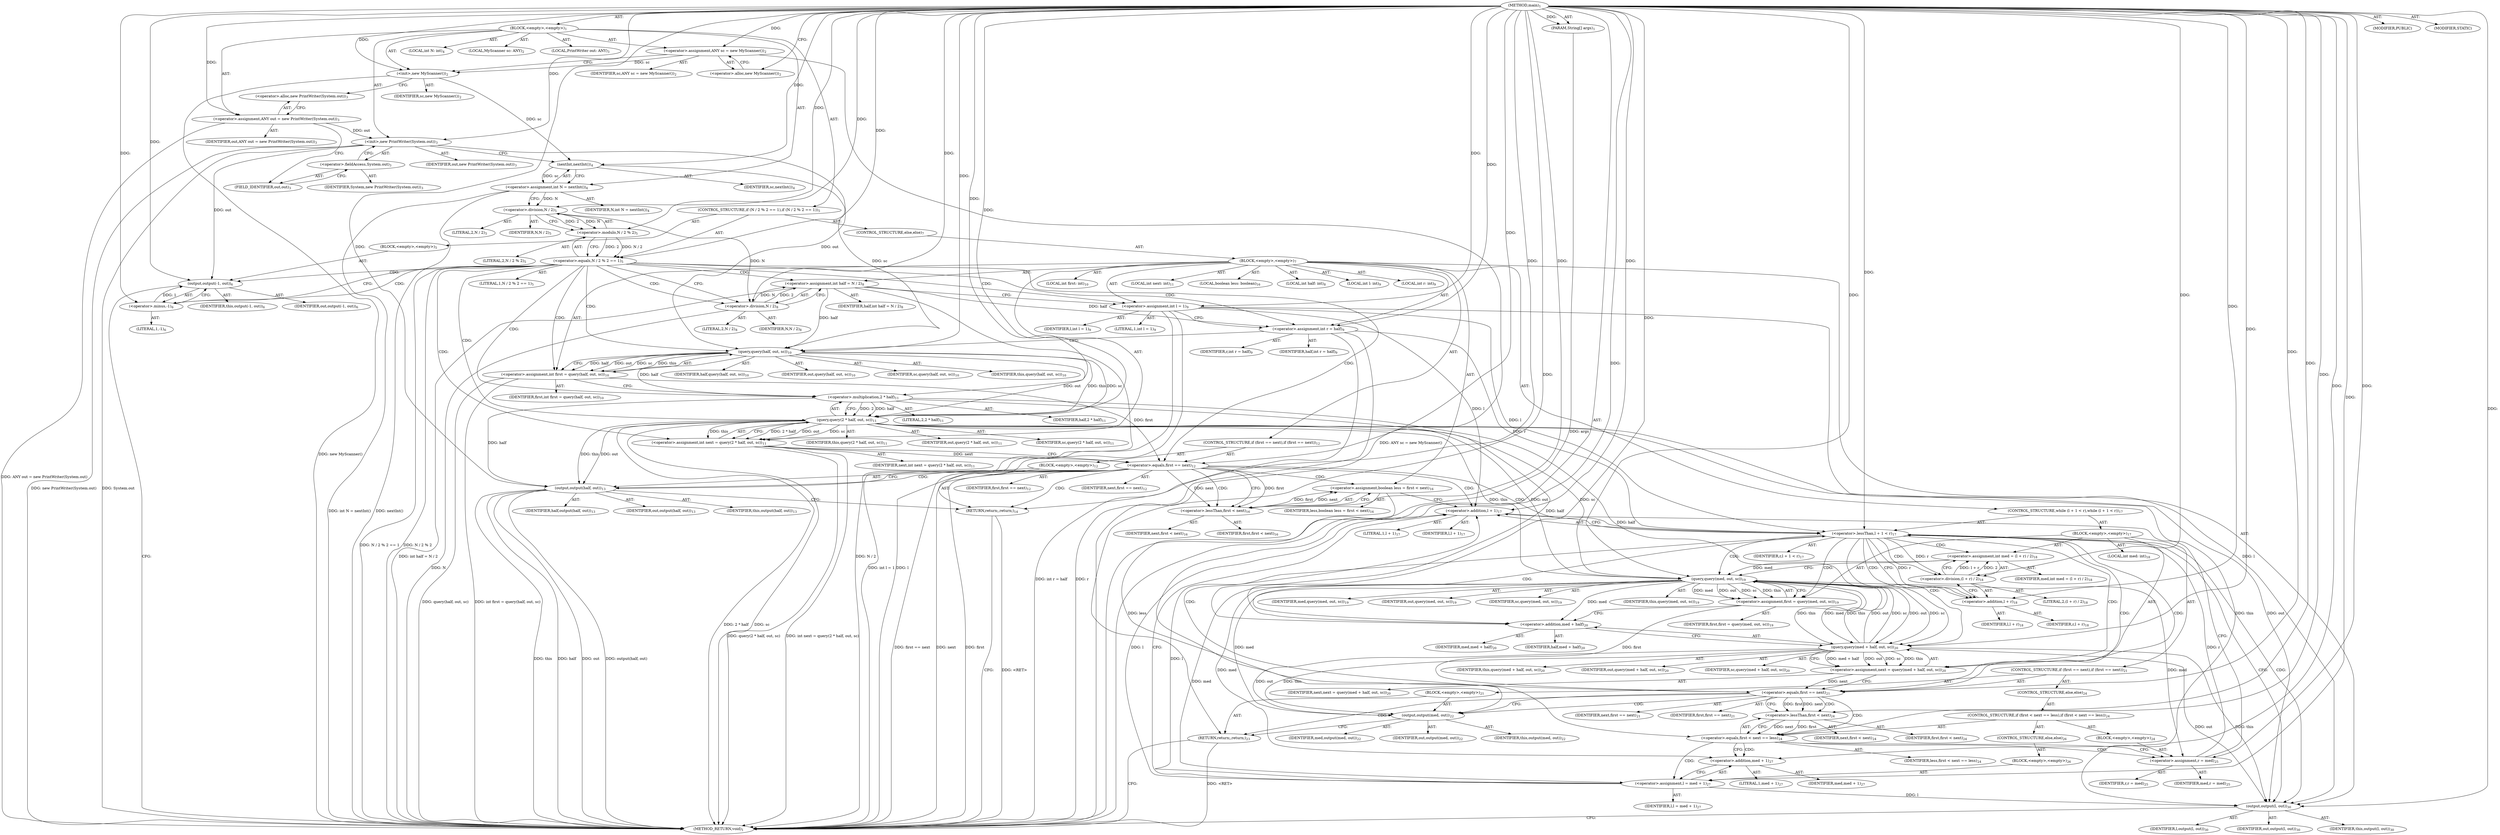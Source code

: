 digraph "main" {  
"21" [label = <(METHOD,main)<SUB>1</SUB>> ]
"22" [label = <(PARAM,String[] args)<SUB>1</SUB>> ]
"23" [label = <(BLOCK,&lt;empty&gt;,&lt;empty&gt;)<SUB>1</SUB>> ]
"4" [label = <(LOCAL,MyScanner sc: ANY)<SUB>2</SUB>> ]
"24" [label = <(&lt;operator&gt;.assignment,ANY sc = new MyScanner())<SUB>2</SUB>> ]
"25" [label = <(IDENTIFIER,sc,ANY sc = new MyScanner())<SUB>2</SUB>> ]
"26" [label = <(&lt;operator&gt;.alloc,new MyScanner())<SUB>2</SUB>> ]
"27" [label = <(&lt;init&gt;,new MyScanner())<SUB>2</SUB>> ]
"3" [label = <(IDENTIFIER,sc,new MyScanner())<SUB>2</SUB>> ]
"6" [label = <(LOCAL,PrintWriter out: ANY)<SUB>3</SUB>> ]
"28" [label = <(&lt;operator&gt;.assignment,ANY out = new PrintWriter(System.out))<SUB>3</SUB>> ]
"29" [label = <(IDENTIFIER,out,ANY out = new PrintWriter(System.out))<SUB>3</SUB>> ]
"30" [label = <(&lt;operator&gt;.alloc,new PrintWriter(System.out))<SUB>3</SUB>> ]
"31" [label = <(&lt;init&gt;,new PrintWriter(System.out))<SUB>3</SUB>> ]
"5" [label = <(IDENTIFIER,out,new PrintWriter(System.out))<SUB>3</SUB>> ]
"32" [label = <(&lt;operator&gt;.fieldAccess,System.out)<SUB>3</SUB>> ]
"33" [label = <(IDENTIFIER,System,new PrintWriter(System.out))<SUB>3</SUB>> ]
"34" [label = <(FIELD_IDENTIFIER,out,out)<SUB>3</SUB>> ]
"35" [label = <(LOCAL,int N: int)<SUB>4</SUB>> ]
"36" [label = <(&lt;operator&gt;.assignment,int N = nextInt())<SUB>4</SUB>> ]
"37" [label = <(IDENTIFIER,N,int N = nextInt())<SUB>4</SUB>> ]
"38" [label = <(nextInt,nextInt())<SUB>4</SUB>> ]
"39" [label = <(IDENTIFIER,sc,nextInt())<SUB>4</SUB>> ]
"40" [label = <(CONTROL_STRUCTURE,if (N / 2 % 2 == 1),if (N / 2 % 2 == 1))<SUB>5</SUB>> ]
"41" [label = <(&lt;operator&gt;.equals,N / 2 % 2 == 1)<SUB>5</SUB>> ]
"42" [label = <(&lt;operator&gt;.modulo,N / 2 % 2)<SUB>5</SUB>> ]
"43" [label = <(&lt;operator&gt;.division,N / 2)<SUB>5</SUB>> ]
"44" [label = <(IDENTIFIER,N,N / 2)<SUB>5</SUB>> ]
"45" [label = <(LITERAL,2,N / 2)<SUB>5</SUB>> ]
"46" [label = <(LITERAL,2,N / 2 % 2)<SUB>5</SUB>> ]
"47" [label = <(LITERAL,1,N / 2 % 2 == 1)<SUB>5</SUB>> ]
"48" [label = <(BLOCK,&lt;empty&gt;,&lt;empty&gt;)<SUB>5</SUB>> ]
"49" [label = <(output,output(-1, out))<SUB>6</SUB>> ]
"50" [label = <(IDENTIFIER,this,output(-1, out))<SUB>6</SUB>> ]
"51" [label = <(&lt;operator&gt;.minus,-1)<SUB>6</SUB>> ]
"52" [label = <(LITERAL,1,-1)<SUB>6</SUB>> ]
"53" [label = <(IDENTIFIER,out,output(-1, out))<SUB>6</SUB>> ]
"54" [label = <(CONTROL_STRUCTURE,else,else)<SUB>7</SUB>> ]
"55" [label = <(BLOCK,&lt;empty&gt;,&lt;empty&gt;)<SUB>7</SUB>> ]
"56" [label = <(LOCAL,int half: int)<SUB>8</SUB>> ]
"57" [label = <(&lt;operator&gt;.assignment,int half = N / 2)<SUB>8</SUB>> ]
"58" [label = <(IDENTIFIER,half,int half = N / 2)<SUB>8</SUB>> ]
"59" [label = <(&lt;operator&gt;.division,N / 2)<SUB>8</SUB>> ]
"60" [label = <(IDENTIFIER,N,N / 2)<SUB>8</SUB>> ]
"61" [label = <(LITERAL,2,N / 2)<SUB>8</SUB>> ]
"62" [label = <(LOCAL,int l: int)<SUB>9</SUB>> ]
"63" [label = <(LOCAL,int r: int)<SUB>9</SUB>> ]
"64" [label = <(&lt;operator&gt;.assignment,int l = 1)<SUB>9</SUB>> ]
"65" [label = <(IDENTIFIER,l,int l = 1)<SUB>9</SUB>> ]
"66" [label = <(LITERAL,1,int l = 1)<SUB>9</SUB>> ]
"67" [label = <(&lt;operator&gt;.assignment,int r = half)<SUB>9</SUB>> ]
"68" [label = <(IDENTIFIER,r,int r = half)<SUB>9</SUB>> ]
"69" [label = <(IDENTIFIER,half,int r = half)<SUB>9</SUB>> ]
"70" [label = <(LOCAL,int first: int)<SUB>10</SUB>> ]
"71" [label = <(&lt;operator&gt;.assignment,int first = query(half, out, sc))<SUB>10</SUB>> ]
"72" [label = <(IDENTIFIER,first,int first = query(half, out, sc))<SUB>10</SUB>> ]
"73" [label = <(query,query(half, out, sc))<SUB>10</SUB>> ]
"74" [label = <(IDENTIFIER,this,query(half, out, sc))<SUB>10</SUB>> ]
"75" [label = <(IDENTIFIER,half,query(half, out, sc))<SUB>10</SUB>> ]
"76" [label = <(IDENTIFIER,out,query(half, out, sc))<SUB>10</SUB>> ]
"77" [label = <(IDENTIFIER,sc,query(half, out, sc))<SUB>10</SUB>> ]
"78" [label = <(LOCAL,int next: int)<SUB>11</SUB>> ]
"79" [label = <(&lt;operator&gt;.assignment,int next = query(2 * half, out, sc))<SUB>11</SUB>> ]
"80" [label = <(IDENTIFIER,next,int next = query(2 * half, out, sc))<SUB>11</SUB>> ]
"81" [label = <(query,query(2 * half, out, sc))<SUB>11</SUB>> ]
"82" [label = <(IDENTIFIER,this,query(2 * half, out, sc))<SUB>11</SUB>> ]
"83" [label = <(&lt;operator&gt;.multiplication,2 * half)<SUB>11</SUB>> ]
"84" [label = <(LITERAL,2,2 * half)<SUB>11</SUB>> ]
"85" [label = <(IDENTIFIER,half,2 * half)<SUB>11</SUB>> ]
"86" [label = <(IDENTIFIER,out,query(2 * half, out, sc))<SUB>11</SUB>> ]
"87" [label = <(IDENTIFIER,sc,query(2 * half, out, sc))<SUB>11</SUB>> ]
"88" [label = <(CONTROL_STRUCTURE,if (first == next),if (first == next))<SUB>12</SUB>> ]
"89" [label = <(&lt;operator&gt;.equals,first == next)<SUB>12</SUB>> ]
"90" [label = <(IDENTIFIER,first,first == next)<SUB>12</SUB>> ]
"91" [label = <(IDENTIFIER,next,first == next)<SUB>12</SUB>> ]
"92" [label = <(BLOCK,&lt;empty&gt;,&lt;empty&gt;)<SUB>12</SUB>> ]
"93" [label = <(output,output(half, out))<SUB>13</SUB>> ]
"94" [label = <(IDENTIFIER,this,output(half, out))<SUB>13</SUB>> ]
"95" [label = <(IDENTIFIER,half,output(half, out))<SUB>13</SUB>> ]
"96" [label = <(IDENTIFIER,out,output(half, out))<SUB>13</SUB>> ]
"97" [label = <(RETURN,return;,return;)<SUB>14</SUB>> ]
"98" [label = <(LOCAL,boolean less: boolean)<SUB>16</SUB>> ]
"99" [label = <(&lt;operator&gt;.assignment,boolean less = first &lt; next)<SUB>16</SUB>> ]
"100" [label = <(IDENTIFIER,less,boolean less = first &lt; next)<SUB>16</SUB>> ]
"101" [label = <(&lt;operator&gt;.lessThan,first &lt; next)<SUB>16</SUB>> ]
"102" [label = <(IDENTIFIER,first,first &lt; next)<SUB>16</SUB>> ]
"103" [label = <(IDENTIFIER,next,first &lt; next)<SUB>16</SUB>> ]
"104" [label = <(CONTROL_STRUCTURE,while (l + 1 &lt; r),while (l + 1 &lt; r))<SUB>17</SUB>> ]
"105" [label = <(&lt;operator&gt;.lessThan,l + 1 &lt; r)<SUB>17</SUB>> ]
"106" [label = <(&lt;operator&gt;.addition,l + 1)<SUB>17</SUB>> ]
"107" [label = <(IDENTIFIER,l,l + 1)<SUB>17</SUB>> ]
"108" [label = <(LITERAL,1,l + 1)<SUB>17</SUB>> ]
"109" [label = <(IDENTIFIER,r,l + 1 &lt; r)<SUB>17</SUB>> ]
"110" [label = <(BLOCK,&lt;empty&gt;,&lt;empty&gt;)<SUB>17</SUB>> ]
"111" [label = <(LOCAL,int med: int)<SUB>18</SUB>> ]
"112" [label = <(&lt;operator&gt;.assignment,int med = (l + r) / 2)<SUB>18</SUB>> ]
"113" [label = <(IDENTIFIER,med,int med = (l + r) / 2)<SUB>18</SUB>> ]
"114" [label = <(&lt;operator&gt;.division,(l + r) / 2)<SUB>18</SUB>> ]
"115" [label = <(&lt;operator&gt;.addition,l + r)<SUB>18</SUB>> ]
"116" [label = <(IDENTIFIER,l,l + r)<SUB>18</SUB>> ]
"117" [label = <(IDENTIFIER,r,l + r)<SUB>18</SUB>> ]
"118" [label = <(LITERAL,2,(l + r) / 2)<SUB>18</SUB>> ]
"119" [label = <(&lt;operator&gt;.assignment,first = query(med, out, sc))<SUB>19</SUB>> ]
"120" [label = <(IDENTIFIER,first,first = query(med, out, sc))<SUB>19</SUB>> ]
"121" [label = <(query,query(med, out, sc))<SUB>19</SUB>> ]
"122" [label = <(IDENTIFIER,this,query(med, out, sc))<SUB>19</SUB>> ]
"123" [label = <(IDENTIFIER,med,query(med, out, sc))<SUB>19</SUB>> ]
"124" [label = <(IDENTIFIER,out,query(med, out, sc))<SUB>19</SUB>> ]
"125" [label = <(IDENTIFIER,sc,query(med, out, sc))<SUB>19</SUB>> ]
"126" [label = <(&lt;operator&gt;.assignment,next = query(med + half, out, sc))<SUB>20</SUB>> ]
"127" [label = <(IDENTIFIER,next,next = query(med + half, out, sc))<SUB>20</SUB>> ]
"128" [label = <(query,query(med + half, out, sc))<SUB>20</SUB>> ]
"129" [label = <(IDENTIFIER,this,query(med + half, out, sc))<SUB>20</SUB>> ]
"130" [label = <(&lt;operator&gt;.addition,med + half)<SUB>20</SUB>> ]
"131" [label = <(IDENTIFIER,med,med + half)<SUB>20</SUB>> ]
"132" [label = <(IDENTIFIER,half,med + half)<SUB>20</SUB>> ]
"133" [label = <(IDENTIFIER,out,query(med + half, out, sc))<SUB>20</SUB>> ]
"134" [label = <(IDENTIFIER,sc,query(med + half, out, sc))<SUB>20</SUB>> ]
"135" [label = <(CONTROL_STRUCTURE,if (first == next),if (first == next))<SUB>21</SUB>> ]
"136" [label = <(&lt;operator&gt;.equals,first == next)<SUB>21</SUB>> ]
"137" [label = <(IDENTIFIER,first,first == next)<SUB>21</SUB>> ]
"138" [label = <(IDENTIFIER,next,first == next)<SUB>21</SUB>> ]
"139" [label = <(BLOCK,&lt;empty&gt;,&lt;empty&gt;)<SUB>21</SUB>> ]
"140" [label = <(output,output(med, out))<SUB>22</SUB>> ]
"141" [label = <(IDENTIFIER,this,output(med, out))<SUB>22</SUB>> ]
"142" [label = <(IDENTIFIER,med,output(med, out))<SUB>22</SUB>> ]
"143" [label = <(IDENTIFIER,out,output(med, out))<SUB>22</SUB>> ]
"144" [label = <(RETURN,return;,return;)<SUB>23</SUB>> ]
"145" [label = <(CONTROL_STRUCTURE,else,else)<SUB>24</SUB>> ]
"146" [label = <(CONTROL_STRUCTURE,if (first &lt; next == less),if (first &lt; next == less))<SUB>24</SUB>> ]
"147" [label = <(&lt;operator&gt;.equals,first &lt; next == less)<SUB>24</SUB>> ]
"148" [label = <(&lt;operator&gt;.lessThan,first &lt; next)<SUB>24</SUB>> ]
"149" [label = <(IDENTIFIER,first,first &lt; next)<SUB>24</SUB>> ]
"150" [label = <(IDENTIFIER,next,first &lt; next)<SUB>24</SUB>> ]
"151" [label = <(IDENTIFIER,less,first &lt; next == less)<SUB>24</SUB>> ]
"152" [label = <(BLOCK,&lt;empty&gt;,&lt;empty&gt;)<SUB>24</SUB>> ]
"153" [label = <(&lt;operator&gt;.assignment,r = med)<SUB>25</SUB>> ]
"154" [label = <(IDENTIFIER,r,r = med)<SUB>25</SUB>> ]
"155" [label = <(IDENTIFIER,med,r = med)<SUB>25</SUB>> ]
"156" [label = <(CONTROL_STRUCTURE,else,else)<SUB>26</SUB>> ]
"157" [label = <(BLOCK,&lt;empty&gt;,&lt;empty&gt;)<SUB>26</SUB>> ]
"158" [label = <(&lt;operator&gt;.assignment,l = med + 1)<SUB>27</SUB>> ]
"159" [label = <(IDENTIFIER,l,l = med + 1)<SUB>27</SUB>> ]
"160" [label = <(&lt;operator&gt;.addition,med + 1)<SUB>27</SUB>> ]
"161" [label = <(IDENTIFIER,med,med + 1)<SUB>27</SUB>> ]
"162" [label = <(LITERAL,1,med + 1)<SUB>27</SUB>> ]
"163" [label = <(output,output(l, out))<SUB>30</SUB>> ]
"164" [label = <(IDENTIFIER,this,output(l, out))<SUB>30</SUB>> ]
"165" [label = <(IDENTIFIER,l,output(l, out))<SUB>30</SUB>> ]
"166" [label = <(IDENTIFIER,out,output(l, out))<SUB>30</SUB>> ]
"167" [label = <(MODIFIER,PUBLIC)> ]
"168" [label = <(MODIFIER,STATIC)> ]
"169" [label = <(METHOD_RETURN,void)<SUB>1</SUB>> ]
  "21" -> "22"  [ label = "AST: "] 
  "21" -> "23"  [ label = "AST: "] 
  "21" -> "167"  [ label = "AST: "] 
  "21" -> "168"  [ label = "AST: "] 
  "21" -> "169"  [ label = "AST: "] 
  "23" -> "4"  [ label = "AST: "] 
  "23" -> "24"  [ label = "AST: "] 
  "23" -> "27"  [ label = "AST: "] 
  "23" -> "6"  [ label = "AST: "] 
  "23" -> "28"  [ label = "AST: "] 
  "23" -> "31"  [ label = "AST: "] 
  "23" -> "35"  [ label = "AST: "] 
  "23" -> "36"  [ label = "AST: "] 
  "23" -> "40"  [ label = "AST: "] 
  "24" -> "25"  [ label = "AST: "] 
  "24" -> "26"  [ label = "AST: "] 
  "27" -> "3"  [ label = "AST: "] 
  "28" -> "29"  [ label = "AST: "] 
  "28" -> "30"  [ label = "AST: "] 
  "31" -> "5"  [ label = "AST: "] 
  "31" -> "32"  [ label = "AST: "] 
  "32" -> "33"  [ label = "AST: "] 
  "32" -> "34"  [ label = "AST: "] 
  "36" -> "37"  [ label = "AST: "] 
  "36" -> "38"  [ label = "AST: "] 
  "38" -> "39"  [ label = "AST: "] 
  "40" -> "41"  [ label = "AST: "] 
  "40" -> "48"  [ label = "AST: "] 
  "40" -> "54"  [ label = "AST: "] 
  "41" -> "42"  [ label = "AST: "] 
  "41" -> "47"  [ label = "AST: "] 
  "42" -> "43"  [ label = "AST: "] 
  "42" -> "46"  [ label = "AST: "] 
  "43" -> "44"  [ label = "AST: "] 
  "43" -> "45"  [ label = "AST: "] 
  "48" -> "49"  [ label = "AST: "] 
  "49" -> "50"  [ label = "AST: "] 
  "49" -> "51"  [ label = "AST: "] 
  "49" -> "53"  [ label = "AST: "] 
  "51" -> "52"  [ label = "AST: "] 
  "54" -> "55"  [ label = "AST: "] 
  "55" -> "56"  [ label = "AST: "] 
  "55" -> "57"  [ label = "AST: "] 
  "55" -> "62"  [ label = "AST: "] 
  "55" -> "63"  [ label = "AST: "] 
  "55" -> "64"  [ label = "AST: "] 
  "55" -> "67"  [ label = "AST: "] 
  "55" -> "70"  [ label = "AST: "] 
  "55" -> "71"  [ label = "AST: "] 
  "55" -> "78"  [ label = "AST: "] 
  "55" -> "79"  [ label = "AST: "] 
  "55" -> "88"  [ label = "AST: "] 
  "55" -> "98"  [ label = "AST: "] 
  "55" -> "99"  [ label = "AST: "] 
  "55" -> "104"  [ label = "AST: "] 
  "55" -> "163"  [ label = "AST: "] 
  "57" -> "58"  [ label = "AST: "] 
  "57" -> "59"  [ label = "AST: "] 
  "59" -> "60"  [ label = "AST: "] 
  "59" -> "61"  [ label = "AST: "] 
  "64" -> "65"  [ label = "AST: "] 
  "64" -> "66"  [ label = "AST: "] 
  "67" -> "68"  [ label = "AST: "] 
  "67" -> "69"  [ label = "AST: "] 
  "71" -> "72"  [ label = "AST: "] 
  "71" -> "73"  [ label = "AST: "] 
  "73" -> "74"  [ label = "AST: "] 
  "73" -> "75"  [ label = "AST: "] 
  "73" -> "76"  [ label = "AST: "] 
  "73" -> "77"  [ label = "AST: "] 
  "79" -> "80"  [ label = "AST: "] 
  "79" -> "81"  [ label = "AST: "] 
  "81" -> "82"  [ label = "AST: "] 
  "81" -> "83"  [ label = "AST: "] 
  "81" -> "86"  [ label = "AST: "] 
  "81" -> "87"  [ label = "AST: "] 
  "83" -> "84"  [ label = "AST: "] 
  "83" -> "85"  [ label = "AST: "] 
  "88" -> "89"  [ label = "AST: "] 
  "88" -> "92"  [ label = "AST: "] 
  "89" -> "90"  [ label = "AST: "] 
  "89" -> "91"  [ label = "AST: "] 
  "92" -> "93"  [ label = "AST: "] 
  "92" -> "97"  [ label = "AST: "] 
  "93" -> "94"  [ label = "AST: "] 
  "93" -> "95"  [ label = "AST: "] 
  "93" -> "96"  [ label = "AST: "] 
  "99" -> "100"  [ label = "AST: "] 
  "99" -> "101"  [ label = "AST: "] 
  "101" -> "102"  [ label = "AST: "] 
  "101" -> "103"  [ label = "AST: "] 
  "104" -> "105"  [ label = "AST: "] 
  "104" -> "110"  [ label = "AST: "] 
  "105" -> "106"  [ label = "AST: "] 
  "105" -> "109"  [ label = "AST: "] 
  "106" -> "107"  [ label = "AST: "] 
  "106" -> "108"  [ label = "AST: "] 
  "110" -> "111"  [ label = "AST: "] 
  "110" -> "112"  [ label = "AST: "] 
  "110" -> "119"  [ label = "AST: "] 
  "110" -> "126"  [ label = "AST: "] 
  "110" -> "135"  [ label = "AST: "] 
  "112" -> "113"  [ label = "AST: "] 
  "112" -> "114"  [ label = "AST: "] 
  "114" -> "115"  [ label = "AST: "] 
  "114" -> "118"  [ label = "AST: "] 
  "115" -> "116"  [ label = "AST: "] 
  "115" -> "117"  [ label = "AST: "] 
  "119" -> "120"  [ label = "AST: "] 
  "119" -> "121"  [ label = "AST: "] 
  "121" -> "122"  [ label = "AST: "] 
  "121" -> "123"  [ label = "AST: "] 
  "121" -> "124"  [ label = "AST: "] 
  "121" -> "125"  [ label = "AST: "] 
  "126" -> "127"  [ label = "AST: "] 
  "126" -> "128"  [ label = "AST: "] 
  "128" -> "129"  [ label = "AST: "] 
  "128" -> "130"  [ label = "AST: "] 
  "128" -> "133"  [ label = "AST: "] 
  "128" -> "134"  [ label = "AST: "] 
  "130" -> "131"  [ label = "AST: "] 
  "130" -> "132"  [ label = "AST: "] 
  "135" -> "136"  [ label = "AST: "] 
  "135" -> "139"  [ label = "AST: "] 
  "135" -> "145"  [ label = "AST: "] 
  "136" -> "137"  [ label = "AST: "] 
  "136" -> "138"  [ label = "AST: "] 
  "139" -> "140"  [ label = "AST: "] 
  "139" -> "144"  [ label = "AST: "] 
  "140" -> "141"  [ label = "AST: "] 
  "140" -> "142"  [ label = "AST: "] 
  "140" -> "143"  [ label = "AST: "] 
  "145" -> "146"  [ label = "AST: "] 
  "146" -> "147"  [ label = "AST: "] 
  "146" -> "152"  [ label = "AST: "] 
  "146" -> "156"  [ label = "AST: "] 
  "147" -> "148"  [ label = "AST: "] 
  "147" -> "151"  [ label = "AST: "] 
  "148" -> "149"  [ label = "AST: "] 
  "148" -> "150"  [ label = "AST: "] 
  "152" -> "153"  [ label = "AST: "] 
  "153" -> "154"  [ label = "AST: "] 
  "153" -> "155"  [ label = "AST: "] 
  "156" -> "157"  [ label = "AST: "] 
  "157" -> "158"  [ label = "AST: "] 
  "158" -> "159"  [ label = "AST: "] 
  "158" -> "160"  [ label = "AST: "] 
  "160" -> "161"  [ label = "AST: "] 
  "160" -> "162"  [ label = "AST: "] 
  "163" -> "164"  [ label = "AST: "] 
  "163" -> "165"  [ label = "AST: "] 
  "163" -> "166"  [ label = "AST: "] 
  "24" -> "27"  [ label = "CFG: "] 
  "27" -> "30"  [ label = "CFG: "] 
  "28" -> "34"  [ label = "CFG: "] 
  "31" -> "38"  [ label = "CFG: "] 
  "36" -> "43"  [ label = "CFG: "] 
  "26" -> "24"  [ label = "CFG: "] 
  "30" -> "28"  [ label = "CFG: "] 
  "32" -> "31"  [ label = "CFG: "] 
  "38" -> "36"  [ label = "CFG: "] 
  "41" -> "51"  [ label = "CFG: "] 
  "41" -> "59"  [ label = "CFG: "] 
  "34" -> "32"  [ label = "CFG: "] 
  "42" -> "41"  [ label = "CFG: "] 
  "49" -> "169"  [ label = "CFG: "] 
  "43" -> "42"  [ label = "CFG: "] 
  "51" -> "49"  [ label = "CFG: "] 
  "57" -> "64"  [ label = "CFG: "] 
  "64" -> "67"  [ label = "CFG: "] 
  "67" -> "73"  [ label = "CFG: "] 
  "71" -> "83"  [ label = "CFG: "] 
  "79" -> "89"  [ label = "CFG: "] 
  "99" -> "106"  [ label = "CFG: "] 
  "163" -> "169"  [ label = "CFG: "] 
  "59" -> "57"  [ label = "CFG: "] 
  "73" -> "71"  [ label = "CFG: "] 
  "81" -> "79"  [ label = "CFG: "] 
  "89" -> "93"  [ label = "CFG: "] 
  "89" -> "101"  [ label = "CFG: "] 
  "101" -> "99"  [ label = "CFG: "] 
  "105" -> "115"  [ label = "CFG: "] 
  "105" -> "163"  [ label = "CFG: "] 
  "83" -> "81"  [ label = "CFG: "] 
  "93" -> "97"  [ label = "CFG: "] 
  "97" -> "169"  [ label = "CFG: "] 
  "106" -> "105"  [ label = "CFG: "] 
  "112" -> "121"  [ label = "CFG: "] 
  "119" -> "130"  [ label = "CFG: "] 
  "126" -> "136"  [ label = "CFG: "] 
  "114" -> "112"  [ label = "CFG: "] 
  "121" -> "119"  [ label = "CFG: "] 
  "128" -> "126"  [ label = "CFG: "] 
  "136" -> "140"  [ label = "CFG: "] 
  "136" -> "148"  [ label = "CFG: "] 
  "115" -> "114"  [ label = "CFG: "] 
  "130" -> "128"  [ label = "CFG: "] 
  "140" -> "144"  [ label = "CFG: "] 
  "144" -> "169"  [ label = "CFG: "] 
  "147" -> "153"  [ label = "CFG: "] 
  "147" -> "160"  [ label = "CFG: "] 
  "148" -> "147"  [ label = "CFG: "] 
  "153" -> "106"  [ label = "CFG: "] 
  "158" -> "106"  [ label = "CFG: "] 
  "160" -> "158"  [ label = "CFG: "] 
  "21" -> "26"  [ label = "CFG: "] 
  "144" -> "169"  [ label = "DDG: &lt;RET&gt;"] 
  "97" -> "169"  [ label = "DDG: &lt;RET&gt;"] 
  "22" -> "169"  [ label = "DDG: args"] 
  "24" -> "169"  [ label = "DDG: ANY sc = new MyScanner()"] 
  "27" -> "169"  [ label = "DDG: new MyScanner()"] 
  "28" -> "169"  [ label = "DDG: ANY out = new PrintWriter(System.out)"] 
  "31" -> "169"  [ label = "DDG: System.out"] 
  "31" -> "169"  [ label = "DDG: new PrintWriter(System.out)"] 
  "36" -> "169"  [ label = "DDG: nextInt()"] 
  "36" -> "169"  [ label = "DDG: int N = nextInt()"] 
  "41" -> "169"  [ label = "DDG: N / 2 % 2"] 
  "41" -> "169"  [ label = "DDG: N / 2 % 2 == 1"] 
  "59" -> "169"  [ label = "DDG: N"] 
  "57" -> "169"  [ label = "DDG: N / 2"] 
  "57" -> "169"  [ label = "DDG: int half = N / 2"] 
  "64" -> "169"  [ label = "DDG: l"] 
  "64" -> "169"  [ label = "DDG: int l = 1"] 
  "67" -> "169"  [ label = "DDG: r"] 
  "67" -> "169"  [ label = "DDG: int r = half"] 
  "71" -> "169"  [ label = "DDG: query(half, out, sc)"] 
  "71" -> "169"  [ label = "DDG: int first = query(half, out, sc)"] 
  "81" -> "169"  [ label = "DDG: 2 * half"] 
  "81" -> "169"  [ label = "DDG: sc"] 
  "79" -> "169"  [ label = "DDG: query(2 * half, out, sc)"] 
  "79" -> "169"  [ label = "DDG: int next = query(2 * half, out, sc)"] 
  "89" -> "169"  [ label = "DDG: first"] 
  "89" -> "169"  [ label = "DDG: next"] 
  "89" -> "169"  [ label = "DDG: first == next"] 
  "93" -> "169"  [ label = "DDG: this"] 
  "93" -> "169"  [ label = "DDG: half"] 
  "93" -> "169"  [ label = "DDG: out"] 
  "93" -> "169"  [ label = "DDG: output(half, out)"] 
  "21" -> "22"  [ label = "DDG: "] 
  "21" -> "24"  [ label = "DDG: "] 
  "21" -> "28"  [ label = "DDG: "] 
  "38" -> "36"  [ label = "DDG: sc"] 
  "24" -> "27"  [ label = "DDG: sc"] 
  "21" -> "27"  [ label = "DDG: "] 
  "28" -> "31"  [ label = "DDG: out"] 
  "21" -> "31"  [ label = "DDG: "] 
  "27" -> "38"  [ label = "DDG: sc"] 
  "21" -> "38"  [ label = "DDG: "] 
  "42" -> "41"  [ label = "DDG: N / 2"] 
  "42" -> "41"  [ label = "DDG: 2"] 
  "21" -> "41"  [ label = "DDG: "] 
  "43" -> "42"  [ label = "DDG: N"] 
  "43" -> "42"  [ label = "DDG: 2"] 
  "21" -> "42"  [ label = "DDG: "] 
  "21" -> "49"  [ label = "DDG: "] 
  "51" -> "49"  [ label = "DDG: 1"] 
  "31" -> "49"  [ label = "DDG: out"] 
  "59" -> "57"  [ label = "DDG: N"] 
  "59" -> "57"  [ label = "DDG: 2"] 
  "21" -> "64"  [ label = "DDG: "] 
  "57" -> "67"  [ label = "DDG: half"] 
  "21" -> "67"  [ label = "DDG: "] 
  "73" -> "71"  [ label = "DDG: this"] 
  "73" -> "71"  [ label = "DDG: half"] 
  "73" -> "71"  [ label = "DDG: out"] 
  "73" -> "71"  [ label = "DDG: sc"] 
  "81" -> "79"  [ label = "DDG: this"] 
  "81" -> "79"  [ label = "DDG: 2 * half"] 
  "81" -> "79"  [ label = "DDG: out"] 
  "81" -> "79"  [ label = "DDG: sc"] 
  "101" -> "99"  [ label = "DDG: first"] 
  "101" -> "99"  [ label = "DDG: next"] 
  "36" -> "43"  [ label = "DDG: N"] 
  "21" -> "43"  [ label = "DDG: "] 
  "21" -> "51"  [ label = "DDG: "] 
  "81" -> "163"  [ label = "DDG: this"] 
  "128" -> "163"  [ label = "DDG: this"] 
  "21" -> "163"  [ label = "DDG: "] 
  "64" -> "163"  [ label = "DDG: l"] 
  "158" -> "163"  [ label = "DDG: l"] 
  "81" -> "163"  [ label = "DDG: out"] 
  "128" -> "163"  [ label = "DDG: out"] 
  "43" -> "59"  [ label = "DDG: N"] 
  "21" -> "59"  [ label = "DDG: "] 
  "21" -> "73"  [ label = "DDG: "] 
  "57" -> "73"  [ label = "DDG: half"] 
  "31" -> "73"  [ label = "DDG: out"] 
  "38" -> "73"  [ label = "DDG: sc"] 
  "73" -> "81"  [ label = "DDG: this"] 
  "21" -> "81"  [ label = "DDG: "] 
  "83" -> "81"  [ label = "DDG: 2"] 
  "83" -> "81"  [ label = "DDG: half"] 
  "73" -> "81"  [ label = "DDG: out"] 
  "73" -> "81"  [ label = "DDG: sc"] 
  "71" -> "89"  [ label = "DDG: first"] 
  "21" -> "89"  [ label = "DDG: "] 
  "79" -> "89"  [ label = "DDG: next"] 
  "21" -> "97"  [ label = "DDG: "] 
  "89" -> "101"  [ label = "DDG: first"] 
  "21" -> "101"  [ label = "DDG: "] 
  "89" -> "101"  [ label = "DDG: next"] 
  "64" -> "105"  [ label = "DDG: l"] 
  "158" -> "105"  [ label = "DDG: l"] 
  "21" -> "105"  [ label = "DDG: "] 
  "67" -> "105"  [ label = "DDG: r"] 
  "153" -> "105"  [ label = "DDG: r"] 
  "114" -> "112"  [ label = "DDG: l + r"] 
  "114" -> "112"  [ label = "DDG: 2"] 
  "121" -> "119"  [ label = "DDG: this"] 
  "121" -> "119"  [ label = "DDG: med"] 
  "121" -> "119"  [ label = "DDG: out"] 
  "121" -> "119"  [ label = "DDG: sc"] 
  "128" -> "126"  [ label = "DDG: this"] 
  "128" -> "126"  [ label = "DDG: med + half"] 
  "128" -> "126"  [ label = "DDG: out"] 
  "128" -> "126"  [ label = "DDG: sc"] 
  "21" -> "83"  [ label = "DDG: "] 
  "73" -> "83"  [ label = "DDG: half"] 
  "81" -> "93"  [ label = "DDG: this"] 
  "21" -> "93"  [ label = "DDG: "] 
  "83" -> "93"  [ label = "DDG: half"] 
  "81" -> "93"  [ label = "DDG: out"] 
  "64" -> "106"  [ label = "DDG: l"] 
  "158" -> "106"  [ label = "DDG: l"] 
  "21" -> "106"  [ label = "DDG: "] 
  "21" -> "114"  [ label = "DDG: "] 
  "105" -> "114"  [ label = "DDG: r"] 
  "81" -> "121"  [ label = "DDG: this"] 
  "128" -> "121"  [ label = "DDG: this"] 
  "21" -> "121"  [ label = "DDG: "] 
  "112" -> "121"  [ label = "DDG: med"] 
  "81" -> "121"  [ label = "DDG: out"] 
  "128" -> "121"  [ label = "DDG: out"] 
  "81" -> "121"  [ label = "DDG: sc"] 
  "128" -> "121"  [ label = "DDG: sc"] 
  "121" -> "128"  [ label = "DDG: this"] 
  "21" -> "128"  [ label = "DDG: "] 
  "121" -> "128"  [ label = "DDG: med"] 
  "83" -> "128"  [ label = "DDG: half"] 
  "121" -> "128"  [ label = "DDG: out"] 
  "121" -> "128"  [ label = "DDG: sc"] 
  "119" -> "136"  [ label = "DDG: first"] 
  "21" -> "136"  [ label = "DDG: "] 
  "126" -> "136"  [ label = "DDG: next"] 
  "21" -> "144"  [ label = "DDG: "] 
  "21" -> "115"  [ label = "DDG: "] 
  "105" -> "115"  [ label = "DDG: r"] 
  "121" -> "130"  [ label = "DDG: med"] 
  "21" -> "130"  [ label = "DDG: "] 
  "83" -> "130"  [ label = "DDG: half"] 
  "128" -> "140"  [ label = "DDG: this"] 
  "21" -> "140"  [ label = "DDG: "] 
  "121" -> "140"  [ label = "DDG: med"] 
  "128" -> "140"  [ label = "DDG: out"] 
  "148" -> "147"  [ label = "DDG: first"] 
  "148" -> "147"  [ label = "DDG: next"] 
  "99" -> "147"  [ label = "DDG: less"] 
  "21" -> "147"  [ label = "DDG: "] 
  "21" -> "153"  [ label = "DDG: "] 
  "121" -> "153"  [ label = "DDG: med"] 
  "136" -> "148"  [ label = "DDG: first"] 
  "21" -> "148"  [ label = "DDG: "] 
  "136" -> "148"  [ label = "DDG: next"] 
  "21" -> "158"  [ label = "DDG: "] 
  "121" -> "158"  [ label = "DDG: med"] 
  "21" -> "160"  [ label = "DDG: "] 
  "121" -> "160"  [ label = "DDG: med"] 
  "41" -> "73"  [ label = "CDG: "] 
  "41" -> "64"  [ label = "CDG: "] 
  "41" -> "51"  [ label = "CDG: "] 
  "41" -> "57"  [ label = "CDG: "] 
  "41" -> "81"  [ label = "CDG: "] 
  "41" -> "67"  [ label = "CDG: "] 
  "41" -> "59"  [ label = "CDG: "] 
  "41" -> "79"  [ label = "CDG: "] 
  "41" -> "49"  [ label = "CDG: "] 
  "41" -> "89"  [ label = "CDG: "] 
  "41" -> "83"  [ label = "CDG: "] 
  "41" -> "71"  [ label = "CDG: "] 
  "89" -> "97"  [ label = "CDG: "] 
  "89" -> "93"  [ label = "CDG: "] 
  "89" -> "101"  [ label = "CDG: "] 
  "89" -> "99"  [ label = "CDG: "] 
  "89" -> "106"  [ label = "CDG: "] 
  "89" -> "105"  [ label = "CDG: "] 
  "105" -> "115"  [ label = "CDG: "] 
  "105" -> "136"  [ label = "CDG: "] 
  "105" -> "128"  [ label = "CDG: "] 
  "105" -> "163"  [ label = "CDG: "] 
  "105" -> "114"  [ label = "CDG: "] 
  "105" -> "119"  [ label = "CDG: "] 
  "105" -> "121"  [ label = "CDG: "] 
  "105" -> "112"  [ label = "CDG: "] 
  "105" -> "130"  [ label = "CDG: "] 
  "105" -> "126"  [ label = "CDG: "] 
  "136" -> "144"  [ label = "CDG: "] 
  "136" -> "148"  [ label = "CDG: "] 
  "136" -> "106"  [ label = "CDG: "] 
  "136" -> "140"  [ label = "CDG: "] 
  "136" -> "105"  [ label = "CDG: "] 
  "136" -> "147"  [ label = "CDG: "] 
  "147" -> "153"  [ label = "CDG: "] 
  "147" -> "158"  [ label = "CDG: "] 
  "147" -> "160"  [ label = "CDG: "] 
}
